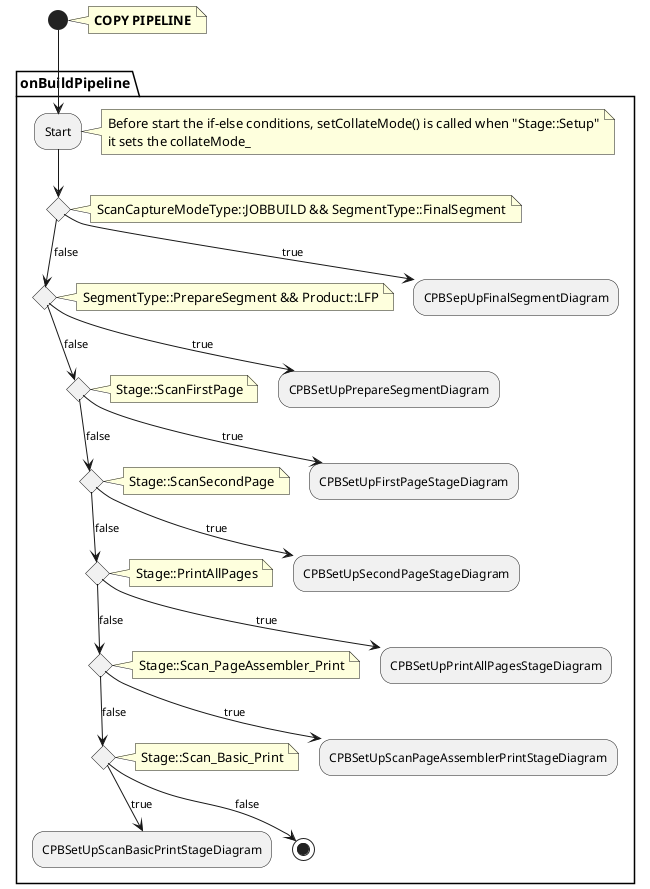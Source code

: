 @startuml
note right: <b>COPY PIPELINE</b>

partition "onBuildPipeline" {

(*) --> Start
note right
    Before start the if-else conditions, setCollateMode() is called when "Stage::Setup"
    it sets the collateMode_
end note
    --> if "" then
    note right
        ScanCaptureModeType::JOBBUILD && SegmentType::FinalSegment
    end note
        --> [true] CPBSepUpFinalSegmentDiagram
        else
        --> [false] if "" then
            note right
                SegmentType::PrepareSegment && Product::LFP
            end note
            --> [true] CPBSetUpPrepareSegmentDiagram
            else
            --> [false] if "" then
                note right
                    Stage::ScanFirstPage
                end note
                --> [true] CPBSetUpFirstPageStageDiagram
                else
                --> [false] if "" then
                    note right
                        Stage::ScanSecondPage
                    end note
                    --> [true] CPBSetUpSecondPageStageDiagram
                    else
                    --> [false] if "" then
                        note right
                            Stage::PrintAllPages
                        end note
                        --> [true] CPBSetUpPrintAllPagesStageDiagram
                        else
                        --> [false] if "" then
                            note right
                                Stage::Scan_PageAssembler_Print
                            end note
                            --> [true] CPBSetUpScanPageAssemblerPrintStageDiagram
                            else
                            --> [false] if "" then
                                note right
                                    Stage::Scan_Basic_Print
                                end note
                                --> [true] CPBSetUpScanBasicPrintStageDiagram
                                else 
                                --> [false] (*)
}
@enduml